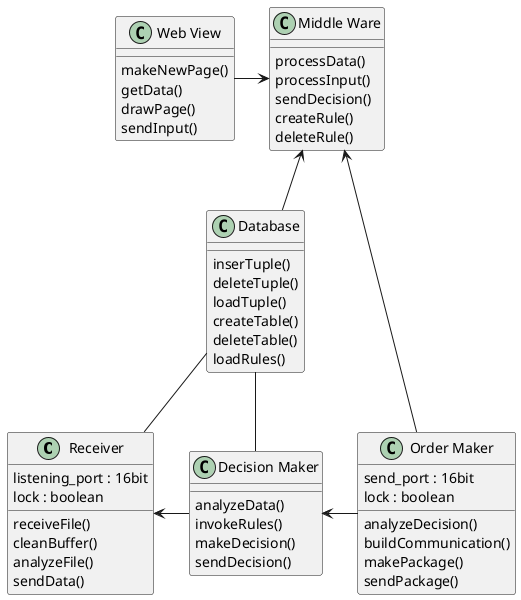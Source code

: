 @startuml 服务器类图

class "Receiver" as receiver {
    listening_port : 16bit 
    lock : boolean
    receiveFile()
    cleanBuffer()
    analyzeFile()
    sendData()
}

class "Decision Maker" as decisionmaker {
    analyzeData()
    invokeRules()
    makeDecision()
    sendDecision()
}

class "Order Maker" as ordermaker {
    send_port : 16bit
    lock : boolean
    analyzeDecision()
    buildCommunication()
    makePackage()
    sendPackage()
}

class "Database" as database {
    inserTuple()
    deleteTuple()
    loadTuple()
    createTable()
    deleteTable()
    loadRules()
}

class "Web View" as webview {
    makeNewPage()
    getData()
    drawPage()
    sendInput()
}

class "Middle Ware" as middleware {
    processData()
    processInput()
    sendDecision()
    createRule()
    deleteRule()
}

receiver <- decisionmaker
decisionmaker <- ordermaker
receiver -up- database
decisionmaker -up- database 
webview -right-> middleware
database -up-> middleware
ordermaker -up-> middleware

@enduml